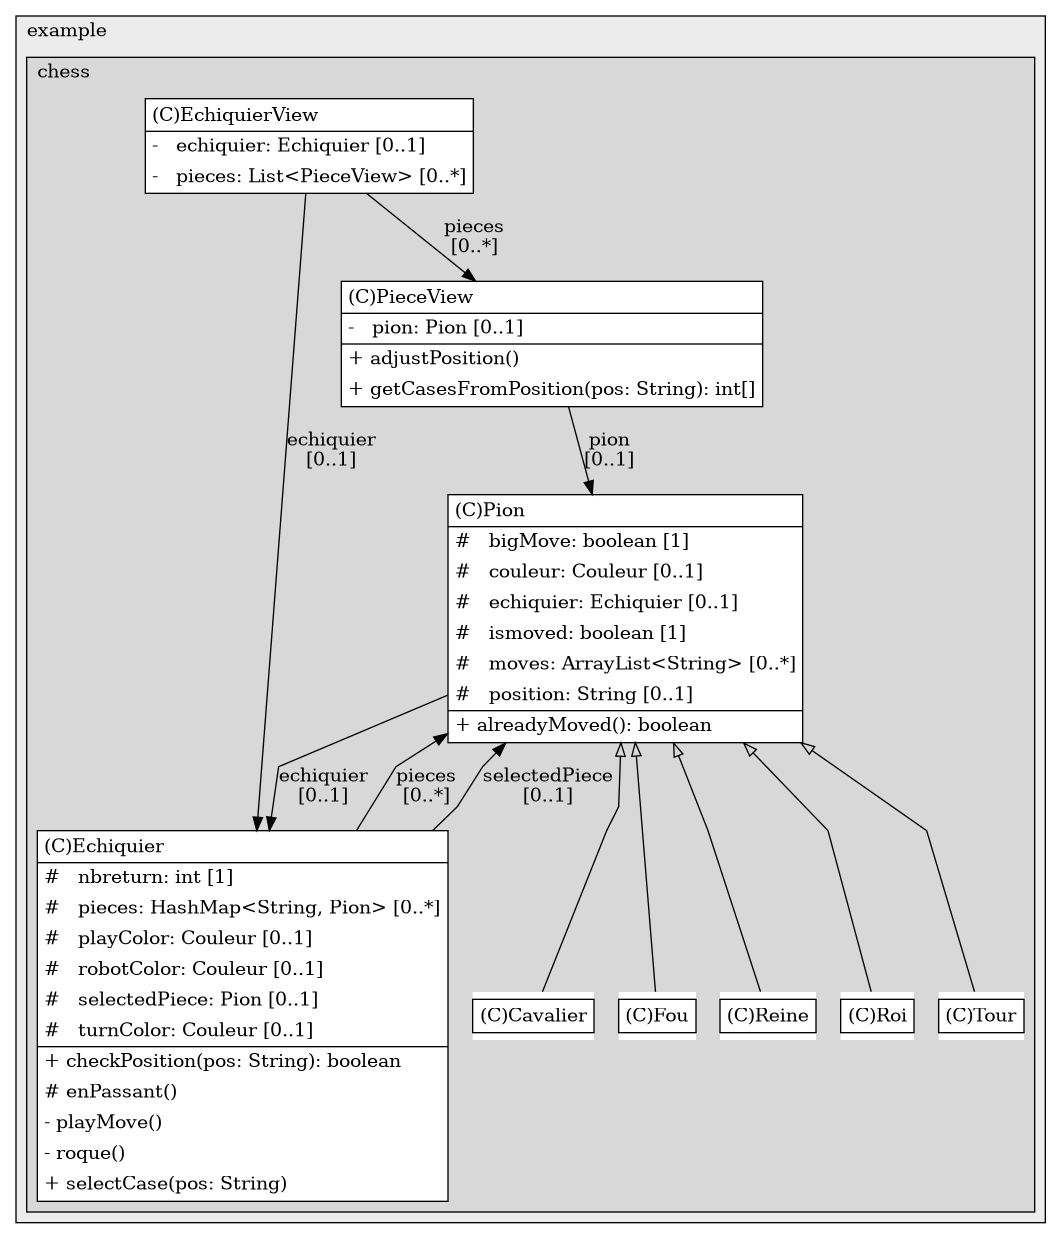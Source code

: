 @startuml

/' diagram meta data start
config=StructureConfiguration;
{
  "projectClassification": {
    "searchMode": "OpenProject", // OpenProject, AllProjects
    "includedProjects": "",
    "pathEndKeywords": "*.impl",
    "isClientPath": "",
    "isClientName": "",
    "isTestPath": "",
    "isTestName": "",
    "isMappingPath": "",
    "isMappingName": "",
    "isDataAccessPath": "",
    "isDataAccessName": "",
    "isDataStructurePath": "",
    "isDataStructureName": "",
    "isInterfaceStructuresPath": "",
    "isInterfaceStructuresName": "",
    "isEntryPointPath": "",
    "isEntryPointName": ""
  },
  "graphRestriction": {
    "classPackageExcludeFilter": "",
    "classPackageIncludeFilter": "",
    "classNameExcludeFilter": "",
    "classNameIncludeFilter": "",
    "methodNameExcludeFilter": "",
    "methodNameIncludeFilter": "",
    "removeByInheritance": "", // inheritance/annotation based filtering is done in a second step
    "removeByAnnotation": "",
    "removeByClassPackage": "", // cleanup the graph after inheritance/annotation based filtering is done
    "removeByClassName": "",
    "cutMappings": false,
    "cutEnum": true,
    "cutTests": true,
    "cutClient": true,
    "cutDataAccess": false,
    "cutInterfaceStructures": false,
    "cutDataStructures": false,
    "cutGetterAndSetter": true,
    "cutConstructors": true
  },
  "graphTraversal": {
    "forwardDepth": 6,
    "backwardDepth": 6,
    "classPackageExcludeFilter": "",
    "classPackageIncludeFilter": "",
    "classNameExcludeFilter": "",
    "classNameIncludeFilter": "",
    "methodNameExcludeFilter": "",
    "methodNameIncludeFilter": "",
    "hideMappings": false,
    "hideDataStructures": false,
    "hidePrivateMethods": true,
    "hideInterfaceCalls": true, // indirection: implementation -> interface (is hidden) -> implementation
    "onlyShowApplicationEntryPoints": false // root node is included
  },
  "details": {
    "aggregation": "GroupByClass", // ByClass, GroupByClass, None
    "showClassGenericTypes": true,
    "showMethods": true,
    "showMethodParameterNames": true,
    "showMethodParameterTypes": true,
    "showMethodReturnType": true,
    "showPackageLevels": 2,
    "showDetailedClassStructure": true
  },
  "rootClass": "com.example.chess.modele.Echiquier"
}
diagram meta data end '/



digraph g {
    rankdir="TB"
    splines=polyline
    

'nodes 
subgraph cluster_1322970774 { 
   	label=example
	labeljust=l
	fillcolor="#ececec"
	style=filled
   
   subgraph cluster_114011516 { 
   	label=chess
	labeljust=l
	fillcolor="#d8d8d8"
	style=filled
   
   Cavalier1217673893[
	label=<<TABLE BORDER="1" CELLBORDER="0" CELLPADDING="4" CELLSPACING="0">
<TR><TD ALIGN="LEFT" >(C)Cavalier</TD></TR>
</TABLE>>
	style=filled
	margin=0
	shape=plaintext
	fillcolor="#FFFFFF"
];

Echiquier1217673893[
	label=<<TABLE BORDER="1" CELLBORDER="0" CELLPADDING="4" CELLSPACING="0">
<TR><TD ALIGN="LEFT" >(C)Echiquier</TD></TR>
<HR/>
<TR><TD ALIGN="LEFT" >#   nbreturn: int [1]</TD></TR>
<TR><TD ALIGN="LEFT" >#   pieces: HashMap&lt;String, Pion&gt; [0..*]</TD></TR>
<TR><TD ALIGN="LEFT" >#   playColor: Couleur [0..1]</TD></TR>
<TR><TD ALIGN="LEFT" >#   robotColor: Couleur [0..1]</TD></TR>
<TR><TD ALIGN="LEFT" >#   selectedPiece: Pion [0..1]</TD></TR>
<TR><TD ALIGN="LEFT" >#   turnColor: Couleur [0..1]</TD></TR>
<HR/>
<TR><TD ALIGN="LEFT" >+ checkPosition(pos: String): boolean</TD></TR>
<TR><TD ALIGN="LEFT" ># enPassant()</TD></TR>
<TR><TD ALIGN="LEFT" >- playMove()</TD></TR>
<TR><TD ALIGN="LEFT" >- roque()</TD></TR>
<TR><TD ALIGN="LEFT" >+ selectCase(pos: String)</TD></TR>
</TABLE>>
	style=filled
	margin=0
	shape=plaintext
	fillcolor="#FFFFFF"
];

EchiquierView1654622612[
	label=<<TABLE BORDER="1" CELLBORDER="0" CELLPADDING="4" CELLSPACING="0">
<TR><TD ALIGN="LEFT" >(C)EchiquierView</TD></TR>
<HR/>
<TR><TD ALIGN="LEFT" >-   echiquier: Echiquier [0..1]</TD></TR>
<TR><TD ALIGN="LEFT" >-   pieces: List&lt;PieceView&gt; [0..*]</TD></TR>
</TABLE>>
	style=filled
	margin=0
	shape=plaintext
	fillcolor="#FFFFFF"
];

Fou1217673893[
	label=<<TABLE BORDER="1" CELLBORDER="0" CELLPADDING="4" CELLSPACING="0">
<TR><TD ALIGN="LEFT" >(C)Fou</TD></TR>
</TABLE>>
	style=filled
	margin=0
	shape=plaintext
	fillcolor="#FFFFFF"
];

PieceView1654622612[
	label=<<TABLE BORDER="1" CELLBORDER="0" CELLPADDING="4" CELLSPACING="0">
<TR><TD ALIGN="LEFT" >(C)PieceView</TD></TR>
<HR/>
<TR><TD ALIGN="LEFT" >-   pion: Pion [0..1]</TD></TR>
<HR/>
<TR><TD ALIGN="LEFT" >+ adjustPosition()</TD></TR>
<TR><TD ALIGN="LEFT" >+ getCasesFromPosition(pos: String): int[]</TD></TR>
</TABLE>>
	style=filled
	margin=0
	shape=plaintext
	fillcolor="#FFFFFF"
];

Pion1217673893[
	label=<<TABLE BORDER="1" CELLBORDER="0" CELLPADDING="4" CELLSPACING="0">
<TR><TD ALIGN="LEFT" >(C)Pion</TD></TR>
<HR/>
<TR><TD ALIGN="LEFT" >#   bigMove: boolean [1]</TD></TR>
<TR><TD ALIGN="LEFT" >#   couleur: Couleur [0..1]</TD></TR>
<TR><TD ALIGN="LEFT" >#   echiquier: Echiquier [0..1]</TD></TR>
<TR><TD ALIGN="LEFT" >#   ismoved: boolean [1]</TD></TR>
<TR><TD ALIGN="LEFT" >#   moves: ArrayList&lt;String&gt; [0..*]</TD></TR>
<TR><TD ALIGN="LEFT" >#   position: String [0..1]</TD></TR>
<HR/>
<TR><TD ALIGN="LEFT" >+ alreadyMoved(): boolean</TD></TR>
</TABLE>>
	style=filled
	margin=0
	shape=plaintext
	fillcolor="#FFFFFF"
];

Reine1217673893[
	label=<<TABLE BORDER="1" CELLBORDER="0" CELLPADDING="4" CELLSPACING="0">
<TR><TD ALIGN="LEFT" >(C)Reine</TD></TR>
</TABLE>>
	style=filled
	margin=0
	shape=plaintext
	fillcolor="#FFFFFF"
];

Roi1217673893[
	label=<<TABLE BORDER="1" CELLBORDER="0" CELLPADDING="4" CELLSPACING="0">
<TR><TD ALIGN="LEFT" >(C)Roi</TD></TR>
</TABLE>>
	style=filled
	margin=0
	shape=plaintext
	fillcolor="#FFFFFF"
];

Tour1217673893[
	label=<<TABLE BORDER="1" CELLBORDER="0" CELLPADDING="4" CELLSPACING="0">
<TR><TD ALIGN="LEFT" >(C)Tour</TD></TR>
</TABLE>>
	style=filled
	margin=0
	shape=plaintext
	fillcolor="#FFFFFF"
];
} 
} 

'edges    
Echiquier1217673893 -> Pion1217673893[label="pieces
[0..*]"];
Echiquier1217673893 -> Pion1217673893[label="selectedPiece
[0..1]"];
EchiquierView1654622612 -> Echiquier1217673893[label="echiquier
[0..1]"];
EchiquierView1654622612 -> PieceView1654622612[label="pieces
[0..*]"];
PieceView1654622612 -> Pion1217673893[label="pion
[0..1]"];
Pion1217673893 -> Cavalier1217673893[arrowhead=none, arrowtail=empty, dir=both];
Pion1217673893 -> Echiquier1217673893[label="echiquier
[0..1]"];
Pion1217673893 -> Fou1217673893[arrowhead=none, arrowtail=empty, dir=both];
Pion1217673893 -> Reine1217673893[arrowhead=none, arrowtail=empty, dir=both];
Pion1217673893 -> Roi1217673893[arrowhead=none, arrowtail=empty, dir=both];
Pion1217673893 -> Tour1217673893[arrowhead=none, arrowtail=empty, dir=both];
    
}
@enduml